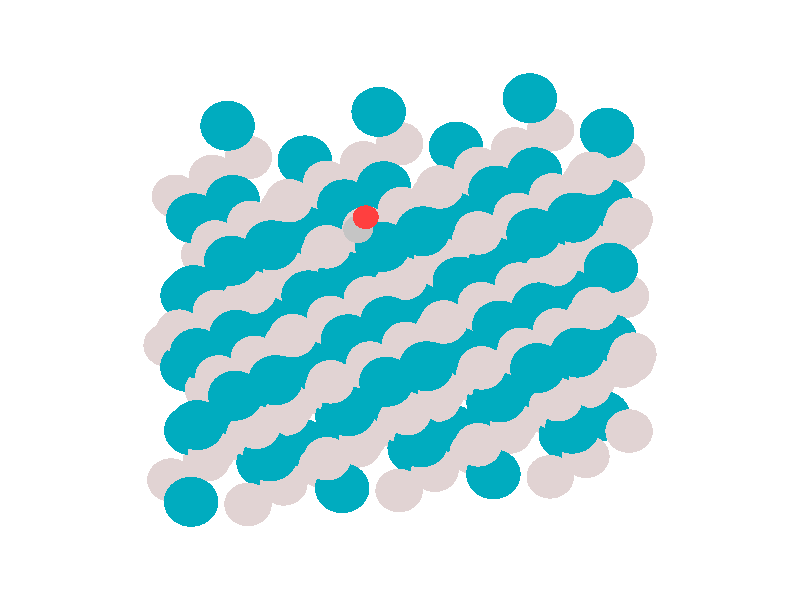 #include "colors.inc"
#include "finish.inc"

global_settings {assumed_gamma 1 max_trace_level 6}
background {color White}
camera {orthographic
  right -36.42*x up 29.79*y
  direction 1.00*z
  location <0,0,50.00> look_at <0,0,0>}
light_source {<  2.00,   3.00,  40.00> color White
  area_light <0.70, 0, 0>, <0, 0.70, 0>, 3, 3
  adaptive 1 jitter}

#declare simple = finish {phong 0.7}
#declare pale = finish {ambient .5 diffuse .85 roughness .001 specular 0.200 }
#declare intermediate = finish {ambient 0.3 diffuse 0.6 specular 0.10 roughness 0.04 }
#declare vmd = finish {ambient .0 diffuse .65 phong 0.1 phong_size 40. specular 0.500 }
#declare jmol = finish {ambient .2 diffuse .6 specular 1 roughness .001 metallic}
#declare ase2 = finish {ambient 0.05 brilliance 3 diffuse 0.6 metallic specular 0.70 roughness 0.04 reflection 0.15}
#declare ase3 = finish {ambient .15 brilliance 2 diffuse .6 metallic specular 1. roughness .001 reflection .0}
#declare glass = finish {ambient .05 diffuse .3 specular 1. roughness .001}
#declare glass2 = finish {ambient .0 diffuse .3 specular 1. reflection .25 roughness .001}
#declare Rcell = 0.070;
#declare Rbond = 0.100;

#macro atom(LOC, R, COL, TRANS, FIN)
  sphere{LOC, R texture{pigment{color COL transmit TRANS} finish{FIN}}}
#end
#macro constrain(LOC, R, COL, TRANS FIN)
union{torus{R, Rcell rotate 45*z texture{pigment{color COL transmit TRANS} finish{FIN}}}
      torus{R, Rcell rotate -45*z texture{pigment{color COL transmit TRANS} finish{FIN}}}
      translate LOC}
#end

atom(<  4.78,   0.14, -22.49>, 1.08, rgb <0.75, 0.65, 0.65>, 0.0, simple) // #0 
atom(< 10.08,   6.89, -27.67>, 1.08, rgb <0.75, 0.65, 0.65>, 0.0, simple) // #1 
atom(<  6.49,   4.62, -27.27>, 1.08, rgb <0.75, 0.65, 0.65>, 0.0, simple) // #2 
atom(<  8.37,   2.41, -22.89>, 1.08, rgb <0.75, 0.65, 0.65>, 0.0, simple) // #3 
atom(<  5.00,   0.52, -18.33>, 1.08, rgb <0.75, 0.65, 0.65>, 0.0, simple) // #4 
atom(< 10.00,   3.42, -25.32>, 1.08, rgb <0.75, 0.65, 0.65>, 0.0, simple) // #5 
atom(<  6.41,   1.16, -24.92>, 1.08, rgb <0.75, 0.65, 0.65>, 0.0, simple) // #6 
atom(<  8.29,  -1.06, -20.55>, 1.08, rgb <0.75, 0.65, 0.65>, 0.0, simple) // #7 
atom(<  6.75,   1.39, -20.47>, 1.08, rgb <0.75, 0.65, 0.65>, 0.0, simple) // #8 
atom(<  4.87,   3.61, -24.84>, 1.08, rgb <0.75, 0.65, 0.65>, 0.0, simple) // #9 
atom(<  8.15,   2.03, -27.06>, 1.08, rgb <0.75, 0.65, 0.65>, 0.0, simple) // #10 
atom(<  3.16,  -0.87, -20.07>, 1.08, rgb <0.75, 0.65, 0.65>, 0.0, simple) // #11 
atom(<  5.09,   3.99, -20.68>, 1.08, rgb <0.75, 0.65, 0.65>, 0.0, simple) // #12 
atom(< 10.43,   4.01, -16.68>, 1.08, rgb <0.75, 0.65, 0.65>, 0.0, simple) // #13 
atom(<  6.86,   8.45, -25.38>, 1.08, rgb <0.75, 0.65, 0.65>, 0.0, simple) // #14 
atom(<  8.69,   6.29, -21.04>, 1.08, rgb <0.75, 0.65, 0.65>, 0.0, simple) // #15 
atom(<  5.33,   4.25, -16.67>, 1.08, rgb <0.75, 0.65, 0.65>, 0.0, simple) // #16 
atom(<  3.54,   6.52, -20.96>, 1.08, rgb <0.75, 0.65, 0.65>, 0.0, simple) // #17 
atom(<  6.71,   5.00, -23.10>, 1.08, rgb <0.75, 0.65, 0.65>, 0.0, simple) // #18 
atom(<  8.59,   2.78, -18.73>, 1.08, rgb <0.75, 0.65, 0.65>, 0.0, simple) // #19 
atom(<  6.96,   5.22, -18.70>, 1.08, rgb <0.75, 0.65, 0.65>, 0.0, simple) // #20 
atom(<  5.22,   7.50, -23.01>, 1.08, rgb <0.75, 0.65, 0.65>, 0.0, simple) // #21 
atom(<  8.46,   5.87, -25.24>, 1.08, rgb <0.75, 0.65, 0.65>, 0.0, simple) // #22 
atom(< 10.32,   3.67, -20.87>, 1.08, rgb <0.75, 0.65, 0.65>, 0.0, simple) // #23 
atom(<  4.09,   1.60, -20.46>, 1.24, rgb <0.00, 0.41, 0.52>, 0.0, simple) // #24 
atom(<  9.08,   4.50, -27.45>, 1.24, rgb <0.00, 0.41, 0.52>, 0.0, simple) // #25 
atom(<  5.80,   6.08, -25.23>, 1.24, rgb <0.00, 0.41, 0.52>, 0.0, simple) // #26 
atom(<  7.37,   0.02, -22.68>, 1.24, rgb <0.00, 0.41, 0.52>, 0.0, simple) // #27 
atom(<  7.67,   0.31, -18.34>, 1.24, rgb <0.00, 0.41, 0.52>, 0.0, simple) // #28 
atom(<  5.78,   2.53, -22.71>, 1.24, rgb <0.00, 0.41, 0.52>, 0.0, simple) // #29 
atom(<  9.07,   0.95, -24.93>, 1.24, rgb <0.00, 0.41, 0.52>, 0.0, simple) // #30 
atom(<  4.07,  -1.95, -17.94>, 1.24, rgb <0.00, 0.41, 0.52>, 0.0, simple) // #31 
atom(<  4.35,   5.43, -18.70>, 1.24, rgb <0.00, 0.41, 0.52>, 0.0, simple) // #32 
atom(<  9.43,   8.30, -25.62>, 1.24, rgb <0.00, 0.41, 0.52>, 0.0, simple) // #33 
atom(<  5.91,  10.02, -23.53>, 1.24, rgb <0.00, 0.41, 0.52>, 0.0, simple) // #34 
atom(<  7.68,   3.87, -20.86>, 1.24, rgb <0.00, 0.41, 0.52>, 0.0, simple) // #35 
atom(<  7.91,   4.09, -16.65>, 1.24, rgb <0.00, 0.41, 0.52>, 0.0, simple) // #36 
atom(<  6.13,   6.34, -20.92>, 1.24, rgb <0.00, 0.41, 0.52>, 0.0, simple) // #37 
atom(<  9.38,   4.80, -23.11>, 1.24, rgb <0.00, 0.41, 0.52>, 0.0, simple) // #38 
atom(<  4.35,   1.86, -16.15>, 1.24, rgb <0.00, 0.41, 0.52>, 0.0, simple) // #39 
atom(<  4.96,  -6.56, -13.35>, 1.08, rgb <0.75, 0.65, 0.65>, 0.0, simple) // #40 
atom(< 10.26,   0.19, -18.52>, 1.08, rgb <0.75, 0.65, 0.65>, 0.0, simple) // #41 
atom(<  6.67,  -2.08, -18.12>, 1.08, rgb <0.75, 0.65, 0.65>, 0.0, simple) // #42 
atom(<  8.55,  -4.29, -13.75>, 1.08, rgb <0.75, 0.65, 0.65>, 0.0, simple) // #43 
atom(<  5.18,  -6.18,  -9.18>, 1.08, rgb <0.75, 0.65, 0.65>, 0.0, simple) // #44 
atom(< 10.17,  -3.28, -16.17>, 1.08, rgb <0.75, 0.65, 0.65>, 0.0, simple) // #45 
atom(<  6.58,  -5.54, -15.77>, 1.08, rgb <0.75, 0.65, 0.65>, 0.0, simple) // #46 
atom(<  8.46,  -7.76, -11.40>, 1.08, rgb <0.75, 0.65, 0.65>, 0.0, simple) // #47 
atom(<  6.93,  -5.31, -11.32>, 1.08, rgb <0.75, 0.65, 0.65>, 0.0, simple) // #48 
atom(<  5.04,  -3.09, -15.70>, 1.08, rgb <0.75, 0.65, 0.65>, 0.0, simple) // #49 
atom(<  8.33,  -4.67, -17.91>, 1.08, rgb <0.75, 0.65, 0.65>, 0.0, simple) // #50 
atom(<  3.33,  -7.57, -10.92>, 1.08, rgb <0.75, 0.65, 0.65>, 0.0, simple) // #51 
atom(<  5.26,  -2.71, -11.53>, 1.08, rgb <0.75, 0.65, 0.65>, 0.0, simple) // #52 
atom(< 10.60,  -2.69,  -7.54>, 1.08, rgb <0.75, 0.65, 0.65>, 0.0, simple) // #53 
atom(<  7.04,   1.75, -16.24>, 1.08, rgb <0.75, 0.65, 0.65>, 0.0, simple) // #54 
atom(<  8.86,  -0.41, -11.89>, 1.08, rgb <0.75, 0.65, 0.65>, 0.0, simple) // #55 
atom(<  5.51,  -2.45,  -7.53>, 1.08, rgb <0.75, 0.65, 0.65>, 0.0, simple) // #56 
atom(<  3.71,  -0.18, -11.81>, 1.08, rgb <0.75, 0.65, 0.65>, 0.0, simple) // #57 
atom(<  6.89,  -1.70, -13.95>, 1.08, rgb <0.75, 0.65, 0.65>, 0.0, simple) // #58 
atom(<  8.76,  -3.92,  -9.58>, 1.08, rgb <0.75, 0.65, 0.65>, 0.0, simple) // #59 
atom(<  7.13,  -1.48,  -9.55>, 1.08, rgb <0.75, 0.65, 0.65>, 0.0, simple) // #60 
atom(<  5.40,   0.79, -13.86>, 1.08, rgb <0.75, 0.65, 0.65>, 0.0, simple) // #61 
atom(<  8.63,  -0.83, -16.10>, 1.08, rgb <0.75, 0.65, 0.65>, 0.0, simple) // #62 
atom(< 10.49,  -3.03, -11.73>, 1.08, rgb <0.75, 0.65, 0.65>, 0.0, simple) // #63 
atom(<  4.26,  -5.10, -11.31>, 1.24, rgb <0.00, 0.41, 0.52>, 0.0, simple) // #64 
atom(<  9.26,  -2.20, -18.30>, 1.24, rgb <0.00, 0.41, 0.52>, 0.0, simple) // #65 
atom(<  5.97,  -0.62, -16.08>, 1.24, rgb <0.00, 0.41, 0.52>, 0.0, simple) // #66 
atom(<  7.55,  -6.68, -13.53>, 1.24, rgb <0.00, 0.41, 0.52>, 0.0, simple) // #67 
atom(<  7.84,  -6.39,  -9.19>, 1.24, rgb <0.00, 0.41, 0.52>, 0.0, simple) // #68 
atom(<  5.96,  -4.17, -13.57>, 1.24, rgb <0.00, 0.41, 0.52>, 0.0, simple) // #69 
atom(<  9.24,  -5.75, -15.78>, 1.24, rgb <0.00, 0.41, 0.52>, 0.0, simple) // #70 
atom(<  4.25,  -8.65,  -8.79>, 1.24, rgb <0.00, 0.41, 0.52>, 0.0, simple) // #71 
atom(<  4.52,  -1.27,  -9.55>, 1.24, rgb <0.00, 0.41, 0.52>, 0.0, simple) // #72 
atom(<  9.60,   1.60, -16.47>, 1.24, rgb <0.00, 0.41, 0.52>, 0.0, simple) // #73 
atom(<  6.08,   3.32, -14.38>, 1.24, rgb <0.00, 0.41, 0.52>, 0.0, simple) // #74 
atom(<  7.86,  -2.83, -11.71>, 1.24, rgb <0.00, 0.41, 0.52>, 0.0, simple) // #75 
atom(<  8.08,  -2.61,  -7.50>, 1.24, rgb <0.00, 0.41, 0.52>, 0.0, simple) // #76 
atom(<  6.31,  -0.37, -11.77>, 1.24, rgb <0.00, 0.41, 0.52>, 0.0, simple) // #77 
atom(<  9.55,  -1.91, -13.97>, 1.24, rgb <0.00, 0.41, 0.52>, 0.0, simple) // #78 
atom(<  4.53,  -4.84,  -7.00>, 1.24, rgb <0.00, 0.41, 0.52>, 0.0, simple) // #79 
atom(< 10.43,  -6.51,  -9.37>, 1.08, rgb <0.75, 0.65, 0.65>, 0.0, simple) // #80 
atom(<  6.84,  -8.78,  -8.97>, 1.08, rgb <0.75, 0.65, 0.65>, 0.0, simple) // #81 
atom(<  7.21,  -4.95,  -7.09>, 1.08, rgb <0.75, 0.65, 0.65>, 0.0, simple) // #82 
atom(<  6.25,  -3.38,  -5.23>, 1.24, rgb <0.00, 0.41, 0.52>, 0.0, simple) // #83 
atom(< -2.10,  -0.54, -19.88>, 1.08, rgb <0.75, 0.65, 0.65>, 0.0, simple) // #84 
atom(<  3.21,   6.21, -25.05>, 1.08, rgb <0.75, 0.65, 0.65>, 0.0, simple) // #85 
atom(< -0.39,   3.94, -24.65>, 1.08, rgb <0.75, 0.65, 0.65>, 0.0, simple) // #86 
atom(<  1.50,   1.72, -20.28>, 1.08, rgb <0.75, 0.65, 0.65>, 0.0, simple) // #87 
atom(< -1.87,  -0.16, -15.71>, 1.08, rgb <0.75, 0.65, 0.65>, 0.0, simple) // #88 
atom(<  3.12,   2.74, -22.70>, 1.08, rgb <0.75, 0.65, 0.65>, 0.0, simple) // #89 
atom(< -0.47,   0.47, -22.30>, 1.08, rgb <0.75, 0.65, 0.65>, 0.0, simple) // #90 
atom(<  1.41,  -1.75, -17.93>, 1.08, rgb <0.75, 0.65, 0.65>, 0.0, simple) // #91 
atom(< -0.13,   0.71, -17.85>, 1.08, rgb <0.75, 0.65, 0.65>, 0.0, simple) // #92 
atom(< -2.01,   2.92, -22.23>, 1.08, rgb <0.75, 0.65, 0.65>, 0.0, simple) // #93 
atom(<  1.27,   1.34, -24.44>, 1.08, rgb <0.75, 0.65, 0.65>, 0.0, simple) // #94 
atom(< -3.72,  -1.56, -17.45>, 1.08, rgb <0.75, 0.65, 0.65>, 0.0, simple) // #95 
atom(< -1.79,   3.30, -18.06>, 1.08, rgb <0.75, 0.65, 0.65>, 0.0, simple) // #96 
atom(<  3.55,   3.33, -14.07>, 1.08, rgb <0.75, 0.65, 0.65>, 0.0, simple) // #97 
atom(< -0.02,   7.76, -22.77>, 1.08, rgb <0.75, 0.65, 0.65>, 0.0, simple) // #98 
atom(<  1.81,   5.61, -18.42>, 1.08, rgb <0.75, 0.65, 0.65>, 0.0, simple) // #99 
atom(< -1.55,   3.57, -14.06>, 1.08, rgb <0.75, 0.65, 0.65>, 0.0, simple) // #100 
atom(< -3.34,   5.84, -18.34>, 1.08, rgb <0.75, 0.65, 0.65>, 0.0, simple) // #101 
atom(< -0.16,   4.32, -20.48>, 1.08, rgb <0.75, 0.65, 0.65>, 0.0, simple) // #102 
atom(<  1.71,   2.10, -16.11>, 1.08, rgb <0.75, 0.65, 0.65>, 0.0, simple) // #103 
atom(<  0.08,   4.54, -16.08>, 1.08, rgb <0.75, 0.65, 0.65>, 0.0, simple) // #104 
atom(< -1.66,   6.81, -20.39>, 1.08, rgb <0.75, 0.65, 0.65>, 0.0, simple) // #105 
atom(<  1.58,   5.19, -22.63>, 1.08, rgb <0.75, 0.65, 0.65>, 0.0, simple) // #106 
atom(<  3.44,   2.98, -18.26>, 1.08, rgb <0.75, 0.65, 0.65>, 0.0, simple) // #107 
atom(< -2.79,   0.92, -17.84>, 1.24, rgb <0.00, 0.41, 0.52>, 0.0, simple) // #108 
atom(<  2.20,   3.82, -24.83>, 1.24, rgb <0.00, 0.41, 0.52>, 0.0, simple) // #109 
atom(< -1.08,   5.40, -22.61>, 1.24, rgb <0.00, 0.41, 0.52>, 0.0, simple) // #110 
atom(<  0.49,  -0.67, -20.06>, 1.24, rgb <0.00, 0.41, 0.52>, 0.0, simple) // #111 
atom(<  0.79,  -0.37, -15.72>, 1.24, rgb <0.00, 0.41, 0.52>, 0.0, simple) // #112 
atom(< -1.09,   1.84, -20.10>, 1.24, rgb <0.00, 0.41, 0.52>, 0.0, simple) // #113 
atom(<  2.19,   0.26, -22.31>, 1.24, rgb <0.00, 0.41, 0.52>, 0.0, simple) // #114 
atom(< -2.80,  -2.64, -15.32>, 1.24, rgb <0.00, 0.41, 0.52>, 0.0, simple) // #115 
atom(< -2.53,   4.75, -16.08>, 1.24, rgb <0.00, 0.41, 0.52>, 0.0, simple) // #116 
atom(<  2.55,   7.61, -23.00>, 1.24, rgb <0.00, 0.41, 0.52>, 0.0, simple) // #117 
atom(< -0.97,   9.34, -20.91>, 1.24, rgb <0.00, 0.41, 0.52>, 0.0, simple) // #118 
atom(<  0.80,   3.18, -18.24>, 1.24, rgb <0.00, 0.41, 0.52>, 0.0, simple) // #119 
atom(<  1.03,   3.41, -14.03>, 1.24, rgb <0.00, 0.41, 0.52>, 0.0, simple) // #120 
atom(< -0.74,   5.65, -18.30>, 1.24, rgb <0.00, 0.41, 0.52>, 0.0, simple) // #121 
atom(<  2.50,   4.11, -20.50>, 1.24, rgb <0.00, 0.41, 0.52>, 0.0, simple) // #122 
atom(< -2.52,   1.18, -13.53>, 1.24, rgb <0.00, 0.41, 0.52>, 0.0, simple) // #123 
atom(< -1.91,   3.51, -10.18>, 0.68, rgb <0.56, 0.56, 0.56>, 0.0, simple) // #124 
atom(< -1.56,   4.11,  -9.22>, 0.59, rgb <1.00, 0.05, 0.05>, 0.0, simple) // #125 
atom(< -1.92,  -7.24, -10.73>, 1.08, rgb <0.75, 0.65, 0.65>, 0.0, simple) // #126 
atom(<  3.38,  -0.49, -15.90>, 1.08, rgb <0.75, 0.65, 0.65>, 0.0, simple) // #127 
atom(< -0.21,  -2.76, -15.50>, 1.08, rgb <0.75, 0.65, 0.65>, 0.0, simple) // #128 
atom(<  1.67,  -4.98, -11.13>, 1.08, rgb <0.75, 0.65, 0.65>, 0.0, simple) // #129 
atom(< -1.70,  -6.86,  -6.57>, 1.08, rgb <0.75, 0.65, 0.65>, 0.0, simple) // #130 
atom(<  3.29,  -3.96, -13.56>, 1.08, rgb <0.75, 0.65, 0.65>, 0.0, simple) // #131 
atom(< -0.30,  -6.23, -13.16>, 1.08, rgb <0.75, 0.65, 0.65>, 0.0, simple) // #132 
atom(<  1.59,  -8.45,  -8.78>, 1.08, rgb <0.75, 0.65, 0.65>, 0.0, simple) // #133 
atom(<  0.05,  -5.99,  -8.71>, 1.08, rgb <0.75, 0.65, 0.65>, 0.0, simple) // #134 
atom(< -1.84,  -3.78, -13.08>, 1.08, rgb <0.75, 0.65, 0.65>, 0.0, simple) // #135 
atom(<  1.45,  -5.36, -15.30>, 1.08, rgb <0.75, 0.65, 0.65>, 0.0, simple) // #136 
atom(< -3.55,  -8.26,  -8.31>, 1.08, rgb <0.75, 0.65, 0.65>, 0.0, simple) // #137 
atom(< -1.61,  -3.40,  -8.91>, 1.08, rgb <0.75, 0.65, 0.65>, 0.0, simple) // #138 
atom(<  3.72,  -3.37,  -4.92>, 1.08, rgb <0.75, 0.65, 0.65>, 0.0, simple) // #139 
atom(<  0.16,   1.06, -13.62>, 1.08, rgb <0.75, 0.65, 0.65>, 0.0, simple) // #140 
atom(<  1.99,  -1.09,  -9.28>, 1.08, rgb <0.75, 0.65, 0.65>, 0.0, simple) // #141 
atom(< -1.37,  -3.13,  -4.91>, 1.08, rgb <0.75, 0.65, 0.65>, 0.0, simple) // #142 
atom(< -3.17,  -0.86,  -9.20>, 1.08, rgb <0.75, 0.65, 0.65>, 0.0, simple) // #143 
atom(<  0.01,  -2.38, -11.34>, 1.08, rgb <0.75, 0.65, 0.65>, 0.0, simple) // #144 
atom(<  1.88,  -4.60,  -6.96>, 1.08, rgb <0.75, 0.65, 0.65>, 0.0, simple) // #145 
atom(<  0.26,  -2.16,  -6.93>, 1.08, rgb <0.75, 0.65, 0.65>, 0.0, simple) // #146 
atom(< -1.48,   0.11, -11.24>, 1.08, rgb <0.75, 0.65, 0.65>, 0.0, simple) // #147 
atom(<  1.76,  -1.51, -13.48>, 1.08, rgb <0.75, 0.65, 0.65>, 0.0, simple) // #148 
atom(<  3.62,  -3.72,  -9.11>, 1.08, rgb <0.75, 0.65, 0.65>, 0.0, simple) // #149 
atom(< -2.62,  -5.78,  -8.70>, 1.24, rgb <0.00, 0.41, 0.52>, 0.0, simple) // #150 
atom(<  2.38,  -2.88, -15.69>, 1.24, rgb <0.00, 0.41, 0.52>, 0.0, simple) // #151 
atom(< -0.91,  -1.30, -13.47>, 1.24, rgb <0.00, 0.41, 0.52>, 0.0, simple) // #152 
atom(<  0.67,  -7.37, -10.91>, 1.24, rgb <0.00, 0.41, 0.52>, 0.0, simple) // #153 
atom(<  0.96,  -7.07,  -6.58>, 1.24, rgb <0.00, 0.41, 0.52>, 0.0, simple) // #154 
atom(< -0.92,  -4.86, -10.95>, 1.24, rgb <0.00, 0.41, 0.52>, 0.0, simple) // #155 
atom(<  2.37,  -6.44, -13.17>, 1.24, rgb <0.00, 0.41, 0.52>, 0.0, simple) // #156 
atom(< -2.63,  -9.34,  -6.18>, 1.24, rgb <0.00, 0.41, 0.52>, 0.0, simple) // #157 
atom(< -2.36,  -1.95,  -6.94>, 1.24, rgb <0.00, 0.41, 0.52>, 0.0, simple) // #158 
atom(<  2.72,   0.91, -13.85>, 1.24, rgb <0.00, 0.41, 0.52>, 0.0, simple) // #159 
atom(< -0.80,   2.64, -11.76>, 1.24, rgb <0.00, 0.41, 0.52>, 0.0, simple) // #160 
atom(<  0.98,  -3.52,  -9.09>, 1.24, rgb <0.00, 0.41, 0.52>, 0.0, simple) // #161 
atom(<  1.20,  -3.29,  -4.89>, 1.24, rgb <0.00, 0.41, 0.52>, 0.0, simple) // #162 
atom(< -0.57,  -1.05,  -9.15>, 1.24, rgb <0.00, 0.41, 0.52>, 0.0, simple) // #163 
atom(<  2.67,  -2.59, -11.35>, 1.24, rgb <0.00, 0.41, 0.52>, 0.0, simple) // #164 
atom(< -2.35,  -5.52,  -4.39>, 1.24, rgb <0.00, 0.41, 0.52>, 0.0, simple) // #165 
atom(<  3.56,  -7.19,  -6.76>, 1.08, rgb <0.75, 0.65, 0.65>, 0.0, simple) // #166 
atom(< -0.04,  -9.46,  -6.36>, 1.08, rgb <0.75, 0.65, 0.65>, 0.0, simple) // #167 
atom(<  0.33,  -5.64,  -4.47>, 1.08, rgb <0.75, 0.65, 0.65>, 0.0, simple) // #168 
atom(< -0.62,  -4.06,  -2.62>, 1.24, rgb <0.00, 0.41, 0.52>, 0.0, simple) // #169 
atom(< -8.98,  -1.23, -17.26>, 1.08, rgb <0.75, 0.65, 0.65>, 0.0, simple) // #170 
atom(< -3.67,   5.52, -22.43>, 1.08, rgb <0.75, 0.65, 0.65>, 0.0, simple) // #171 
atom(< -7.27,   3.26, -22.03>, 1.08, rgb <0.75, 0.65, 0.65>, 0.0, simple) // #172 
atom(< -5.38,   1.04, -17.66>, 1.08, rgb <0.75, 0.65, 0.65>, 0.0, simple) // #173 
atom(< -8.75,  -0.85, -13.10>, 1.08, rgb <0.75, 0.65, 0.65>, 0.0, simple) // #174 
atom(< -3.76,   2.05, -20.09>, 1.08, rgb <0.75, 0.65, 0.65>, 0.0, simple) // #175 
atom(< -7.35,  -0.21, -19.69>, 1.08, rgb <0.75, 0.65, 0.65>, 0.0, simple) // #176 
atom(< -5.47,  -2.43, -15.31>, 1.08, rgb <0.75, 0.65, 0.65>, 0.0, simple) // #177 
atom(< -7.01,   0.02, -15.24>, 1.08, rgb <0.75, 0.65, 0.65>, 0.0, simple) // #178 
atom(< -8.89,   2.24, -19.61>, 1.08, rgb <0.75, 0.65, 0.65>, 0.0, simple) // #179 
atom(< -5.61,   0.66, -21.83>, 1.08, rgb <0.75, 0.65, 0.65>, 0.0, simple) // #180 
atom(<-10.60,  -2.24, -14.84>, 1.08, rgb <0.75, 0.65, 0.65>, 0.0, simple) // #181 
atom(< -8.67,   2.62, -15.44>, 1.08, rgb <0.75, 0.65, 0.65>, 0.0, simple) // #182 
atom(< -3.33,   2.64, -11.45>, 1.08, rgb <0.75, 0.65, 0.65>, 0.0, simple) // #183 
atom(< -6.90,   7.08, -20.15>, 1.08, rgb <0.75, 0.65, 0.65>, 0.0, simple) // #184 
atom(< -5.07,   4.93, -15.81>, 1.08, rgb <0.75, 0.65, 0.65>, 0.0, simple) // #185 
atom(< -8.42,   2.88, -11.44>, 1.08, rgb <0.75, 0.65, 0.65>, 0.0, simple) // #186 
atom(<-10.22,   5.15, -15.73>, 1.08, rgb <0.75, 0.65, 0.65>, 0.0, simple) // #187 
atom(< -7.04,   3.64, -17.87>, 1.08, rgb <0.75, 0.65, 0.65>, 0.0, simple) // #188 
atom(< -5.17,   1.41, -13.49>, 1.08, rgb <0.75, 0.65, 0.65>, 0.0, simple) // #189 
atom(< -6.80,   3.85, -13.46>, 1.08, rgb <0.75, 0.65, 0.65>, 0.0, simple) // #190 
atom(< -8.54,   6.13, -17.77>, 1.08, rgb <0.75, 0.65, 0.65>, 0.0, simple) // #191 
atom(< -5.30,   4.51, -20.01>, 1.08, rgb <0.75, 0.65, 0.65>, 0.0, simple) // #192 
atom(< -3.44,   2.30, -15.64>, 1.08, rgb <0.75, 0.65, 0.65>, 0.0, simple) // #193 
atom(< -9.67,   0.23, -15.23>, 1.24, rgb <0.00, 0.41, 0.52>, 0.0, simple) // #194 
atom(< -4.68,   3.13, -22.22>, 1.24, rgb <0.00, 0.41, 0.52>, 0.0, simple) // #195 
atom(< -7.96,   4.72, -20.00>, 1.24, rgb <0.00, 0.41, 0.52>, 0.0, simple) // #196 
atom(< -6.39,  -1.35, -17.44>, 1.24, rgb <0.00, 0.41, 0.52>, 0.0, simple) // #197 
atom(< -6.09,  -1.06, -13.11>, 1.24, rgb <0.00, 0.41, 0.52>, 0.0, simple) // #198 
atom(< -7.97,   1.16, -17.48>, 1.24, rgb <0.00, 0.41, 0.52>, 0.0, simple) // #199 
atom(< -4.69,  -0.42, -19.70>, 1.24, rgb <0.00, 0.41, 0.52>, 0.0, simple) // #200 
atom(< -9.68,  -3.32, -12.71>, 1.24, rgb <0.00, 0.41, 0.52>, 0.0, simple) // #201 
atom(< -9.41,   4.06, -13.47>, 1.24, rgb <0.00, 0.41, 0.52>, 0.0, simple) // #202 
atom(< -4.33,   6.93, -20.38>, 1.24, rgb <0.00, 0.41, 0.52>, 0.0, simple) // #203 
atom(< -7.85,   8.65, -18.29>, 1.24, rgb <0.00, 0.41, 0.52>, 0.0, simple) // #204 
atom(< -6.08,   2.50, -15.62>, 1.24, rgb <0.00, 0.41, 0.52>, 0.0, simple) // #205 
atom(< -5.85,   2.72, -11.42>, 1.24, rgb <0.00, 0.41, 0.52>, 0.0, simple) // #206 
atom(< -7.62,   4.97, -15.68>, 1.24, rgb <0.00, 0.41, 0.52>, 0.0, simple) // #207 
atom(< -4.38,   3.43, -17.88>, 1.24, rgb <0.00, 0.41, 0.52>, 0.0, simple) // #208 
atom(< -9.40,   0.49, -10.92>, 1.24, rgb <0.00, 0.41, 0.52>, 0.0, simple) // #209 
atom(< -8.80,  -7.93,  -8.11>, 1.08, rgb <0.75, 0.65, 0.65>, 0.0, simple) // #210 
atom(< -3.50,  -1.18, -13.29>, 1.08, rgb <0.75, 0.65, 0.65>, 0.0, simple) // #211 
atom(< -7.09,  -3.44, -12.89>, 1.08, rgb <0.75, 0.65, 0.65>, 0.0, simple) // #212 
atom(< -5.21,  -5.66,  -8.51>, 1.08, rgb <0.75, 0.65, 0.65>, 0.0, simple) // #213 
atom(< -8.58,  -7.55,  -3.95>, 1.08, rgb <0.75, 0.65, 0.65>, 0.0, simple) // #214 
atom(< -3.58,  -4.65, -10.94>, 1.08, rgb <0.75, 0.65, 0.65>, 0.0, simple) // #215 
atom(< -7.18,  -6.91, -10.54>, 1.08, rgb <0.75, 0.65, 0.65>, 0.0, simple) // #216 
atom(< -5.29,  -9.13,  -6.17>, 1.08, rgb <0.75, 0.65, 0.65>, 0.0, simple) // #217 
atom(< -6.83,  -6.68,  -6.09>, 1.08, rgb <0.75, 0.65, 0.65>, 0.0, simple) // #218 
atom(< -8.72,  -4.46, -10.46>, 1.08, rgb <0.75, 0.65, 0.65>, 0.0, simple) // #219 
atom(< -5.43,  -6.04, -12.68>, 1.08, rgb <0.75, 0.65, 0.65>, 0.0, simple) // #220 
atom(<-10.43,  -8.94,  -5.69>, 1.08, rgb <0.75, 0.65, 0.65>, 0.0, simple) // #221 
atom(< -8.49,  -4.08,  -6.30>, 1.08, rgb <0.75, 0.65, 0.65>, 0.0, simple) // #222 
atom(< -3.16,  -4.06,  -2.30>, 1.08, rgb <0.75, 0.65, 0.65>, 0.0, simple) // #223 
atom(< -6.72,   0.38, -11.00>, 1.08, rgb <0.75, 0.65, 0.65>, 0.0, simple) // #224 
atom(< -4.89,  -1.77,  -6.66>, 1.08, rgb <0.75, 0.65, 0.65>, 0.0, simple) // #225 
atom(< -8.25,  -3.82,  -2.29>, 1.08, rgb <0.75, 0.65, 0.65>, 0.0, simple) // #226 
atom(<-10.05,  -1.55,  -6.58>, 1.08, rgb <0.75, 0.65, 0.65>, 0.0, simple) // #227 
atom(< -6.87,  -3.06,  -8.72>, 1.08, rgb <0.75, 0.65, 0.65>, 0.0, simple) // #228 
atom(< -5.00,  -5.29,  -4.35>, 1.08, rgb <0.75, 0.65, 0.65>, 0.0, simple) // #229 
atom(< -6.62,  -2.85,  -4.32>, 1.08, rgb <0.75, 0.65, 0.65>, 0.0, simple) // #230 
atom(< -8.36,  -0.57,  -8.63>, 1.08, rgb <0.75, 0.65, 0.65>, 0.0, simple) // #231 
atom(< -5.12,  -2.19, -10.86>, 1.08, rgb <0.75, 0.65, 0.65>, 0.0, simple) // #232 
atom(< -3.26,  -4.40,  -6.49>, 1.08, rgb <0.75, 0.65, 0.65>, 0.0, simple) // #233 
atom(< -9.50,  -6.47,  -6.08>, 1.24, rgb <0.00, 0.41, 0.52>, 0.0, simple) // #234 
atom(< -4.50,  -3.57, -13.07>, 1.24, rgb <0.00, 0.41, 0.52>, 0.0, simple) // #235 
atom(< -7.79,  -1.98, -10.85>, 1.24, rgb <0.00, 0.41, 0.52>, 0.0, simple) // #236 
atom(< -6.21,  -8.05,  -8.30>, 1.24, rgb <0.00, 0.41, 0.52>, 0.0, simple) // #237 
atom(< -5.91,  -7.76,  -3.96>, 1.24, rgb <0.00, 0.41, 0.52>, 0.0, simple) // #238 
atom(< -7.80,  -5.54,  -8.33>, 1.24, rgb <0.00, 0.41, 0.52>, 0.0, simple) // #239 
atom(< -4.51,  -7.12, -10.55>, 1.24, rgb <0.00, 0.41, 0.52>, 0.0, simple) // #240 
atom(< -9.51, -10.02,  -3.56>, 1.24, rgb <0.00, 0.41, 0.52>, 0.0, simple) // #241 
atom(< -9.24,  -2.64,  -4.32>, 1.24, rgb <0.00, 0.41, 0.52>, 0.0, simple) // #242 
atom(< -4.16,   0.23, -11.24>, 1.24, rgb <0.00, 0.41, 0.52>, 0.0, simple) // #243 
atom(< -7.68,   1.95,  -9.15>, 1.24, rgb <0.00, 0.41, 0.52>, 0.0, simple) // #244 
atom(< -5.90,  -4.20,  -6.48>, 1.24, rgb <0.00, 0.41, 0.52>, 0.0, simple) // #245 
atom(< -5.67,  -3.98,  -2.27>, 1.24, rgb <0.00, 0.41, 0.52>, 0.0, simple) // #246 
atom(< -7.45,  -1.73,  -6.54>, 1.24, rgb <0.00, 0.41, 0.52>, 0.0, simple) // #247 
atom(< -4.20,  -3.27,  -8.73>, 1.24, rgb <0.00, 0.41, 0.52>, 0.0, simple) // #248 
atom(< -9.23,  -6.21,  -1.77>, 1.24, rgb <0.00, 0.41, 0.52>, 0.0, simple) // #249 
atom(< -3.32,  -7.88,  -4.14>, 1.08, rgb <0.75, 0.65, 0.65>, 0.0, simple) // #250 
atom(< -6.92, -10.15,  -3.74>, 1.08, rgb <0.75, 0.65, 0.65>, 0.0, simple) // #251 
atom(< -6.55,  -6.32,  -1.86>, 1.08, rgb <0.75, 0.65, 0.65>, 0.0, simple) // #252 
atom(< -7.50,  -4.75,   0.00>, 1.24, rgb <0.00, 0.41, 0.52>, 0.0, simple) // #253 
